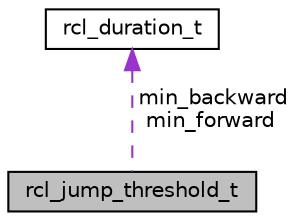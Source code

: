digraph "rcl_jump_threshold_t"
{
  edge [fontname="Helvetica",fontsize="10",labelfontname="Helvetica",labelfontsize="10"];
  node [fontname="Helvetica",fontsize="10",shape=record];
  Node1 [label="rcl_jump_threshold_t",height=0.2,width=0.4,color="black", fillcolor="grey75", style="filled", fontcolor="black"];
  Node2 -> Node1 [dir="back",color="darkorchid3",fontsize="10",style="dashed",label=" min_backward\nmin_forward" ,fontname="Helvetica"];
  Node2 [label="rcl_duration_t",height=0.2,width=0.4,color="black", fillcolor="white", style="filled",URL="$structrcl__duration__t.html",tooltip="A duration of time, measured in nanoseconds and its source. "];
}
